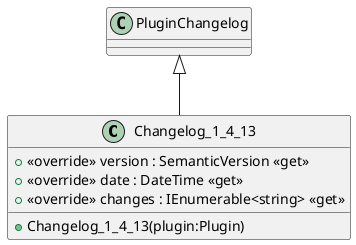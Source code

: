 @startuml
class Changelog_1_4_13 {
    + Changelog_1_4_13(plugin:Plugin)
    + <<override>> version : SemanticVersion <<get>>
    + <<override>> date : DateTime <<get>>
    + <<override>> changes : IEnumerable<string> <<get>>
}
PluginChangelog <|-- Changelog_1_4_13
@enduml
